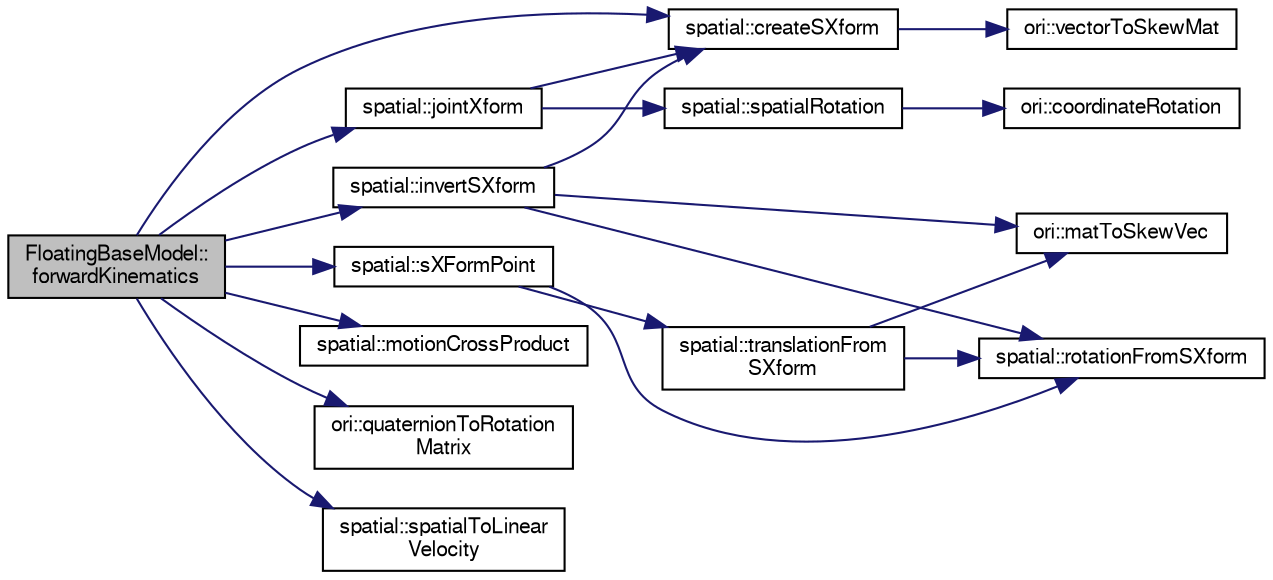 digraph "FloatingBaseModel::forwardKinematics"
{
  edge [fontname="FreeSans",fontsize="10",labelfontname="FreeSans",labelfontsize="10"];
  node [fontname="FreeSans",fontsize="10",shape=record];
  rankdir="LR";
  Node1 [label="FloatingBaseModel::\lforwardKinematics",height=0.2,width=0.4,color="black", fillcolor="grey75", style="filled", fontcolor="black"];
  Node1 -> Node2 [color="midnightblue",fontsize="10",style="solid",fontname="FreeSans"];
  Node2 [label="spatial::createSXform",height=0.2,width=0.4,color="black", fillcolor="white", style="filled",URL="$de/d1a/namespacespatial.html#ae4a2145f3028087511b4f17c0152ec83"];
  Node2 -> Node3 [color="midnightblue",fontsize="10",style="solid",fontname="FreeSans"];
  Node3 [label="ori::vectorToSkewMat",height=0.2,width=0.4,color="black", fillcolor="white", style="filled",URL="$da/d9b/namespaceori.html#a153f2a76610f0c5524da3f8bf8fa4dfa"];
  Node1 -> Node4 [color="midnightblue",fontsize="10",style="solid",fontname="FreeSans"];
  Node4 [label="spatial::invertSXform",height=0.2,width=0.4,color="black", fillcolor="white", style="filled",URL="$de/d1a/namespacespatial.html#af37757ee8ad4510df5478202a62c9502"];
  Node4 -> Node5 [color="midnightblue",fontsize="10",style="solid",fontname="FreeSans"];
  Node5 [label="spatial::rotationFromSXform",height=0.2,width=0.4,color="black", fillcolor="white", style="filled",URL="$de/d1a/namespacespatial.html#abdc3cd991206414d80d9f89be27e3633"];
  Node4 -> Node6 [color="midnightblue",fontsize="10",style="solid",fontname="FreeSans"];
  Node6 [label="ori::matToSkewVec",height=0.2,width=0.4,color="black", fillcolor="white", style="filled",URL="$da/d9b/namespaceori.html#a0d9277fde185aecf3eae4a6d6450d25f"];
  Node4 -> Node2 [color="midnightblue",fontsize="10",style="solid",fontname="FreeSans"];
  Node1 -> Node7 [color="midnightblue",fontsize="10",style="solid",fontname="FreeSans"];
  Node7 [label="spatial::jointXform",height=0.2,width=0.4,color="black", fillcolor="white", style="filled",URL="$de/d1a/namespacespatial.html#a6440807f3b1854b1708f49048331811a"];
  Node7 -> Node8 [color="midnightblue",fontsize="10",style="solid",fontname="FreeSans"];
  Node8 [label="spatial::spatialRotation",height=0.2,width=0.4,color="black", fillcolor="white", style="filled",URL="$de/d1a/namespacespatial.html#acab0e3d82f9a5385d482b83f2ee88eb1"];
  Node8 -> Node9 [color="midnightblue",fontsize="10",style="solid",fontname="FreeSans"];
  Node9 [label="ori::coordinateRotation",height=0.2,width=0.4,color="black", fillcolor="white", style="filled",URL="$da/d9b/namespaceori.html#a537b8d0769c03e4cd8ef2b9a9dc8a760"];
  Node7 -> Node2 [color="midnightblue",fontsize="10",style="solid",fontname="FreeSans"];
  Node1 -> Node10 [color="midnightblue",fontsize="10",style="solid",fontname="FreeSans"];
  Node10 [label="spatial::motionCrossProduct",height=0.2,width=0.4,color="black", fillcolor="white", style="filled",URL="$de/d1a/namespacespatial.html#a49f73699d3c57d07835e8ab61af3f34a"];
  Node1 -> Node11 [color="midnightblue",fontsize="10",style="solid",fontname="FreeSans"];
  Node11 [label="ori::quaternionToRotation\lMatrix",height=0.2,width=0.4,color="black", fillcolor="white", style="filled",URL="$da/d9b/namespaceori.html#af88fa91d686c646d41f9b747a6bc90f0"];
  Node1 -> Node12 [color="midnightblue",fontsize="10",style="solid",fontname="FreeSans"];
  Node12 [label="spatial::spatialToLinear\lVelocity",height=0.2,width=0.4,color="black", fillcolor="white", style="filled",URL="$de/d1a/namespacespatial.html#a95b2db654a989f56df5a8977a5be12d6"];
  Node1 -> Node13 [color="midnightblue",fontsize="10",style="solid",fontname="FreeSans"];
  Node13 [label="spatial::sXFormPoint",height=0.2,width=0.4,color="black", fillcolor="white", style="filled",URL="$de/d1a/namespacespatial.html#ab521121fc7af2392144a78003c100a10"];
  Node13 -> Node5 [color="midnightblue",fontsize="10",style="solid",fontname="FreeSans"];
  Node13 -> Node14 [color="midnightblue",fontsize="10",style="solid",fontname="FreeSans"];
  Node14 [label="spatial::translationFrom\lSXform",height=0.2,width=0.4,color="black", fillcolor="white", style="filled",URL="$de/d1a/namespacespatial.html#aba5e712bd3844d2e6a57dcb071f3f0a5"];
  Node14 -> Node5 [color="midnightblue",fontsize="10",style="solid",fontname="FreeSans"];
  Node14 -> Node6 [color="midnightblue",fontsize="10",style="solid",fontname="FreeSans"];
}
